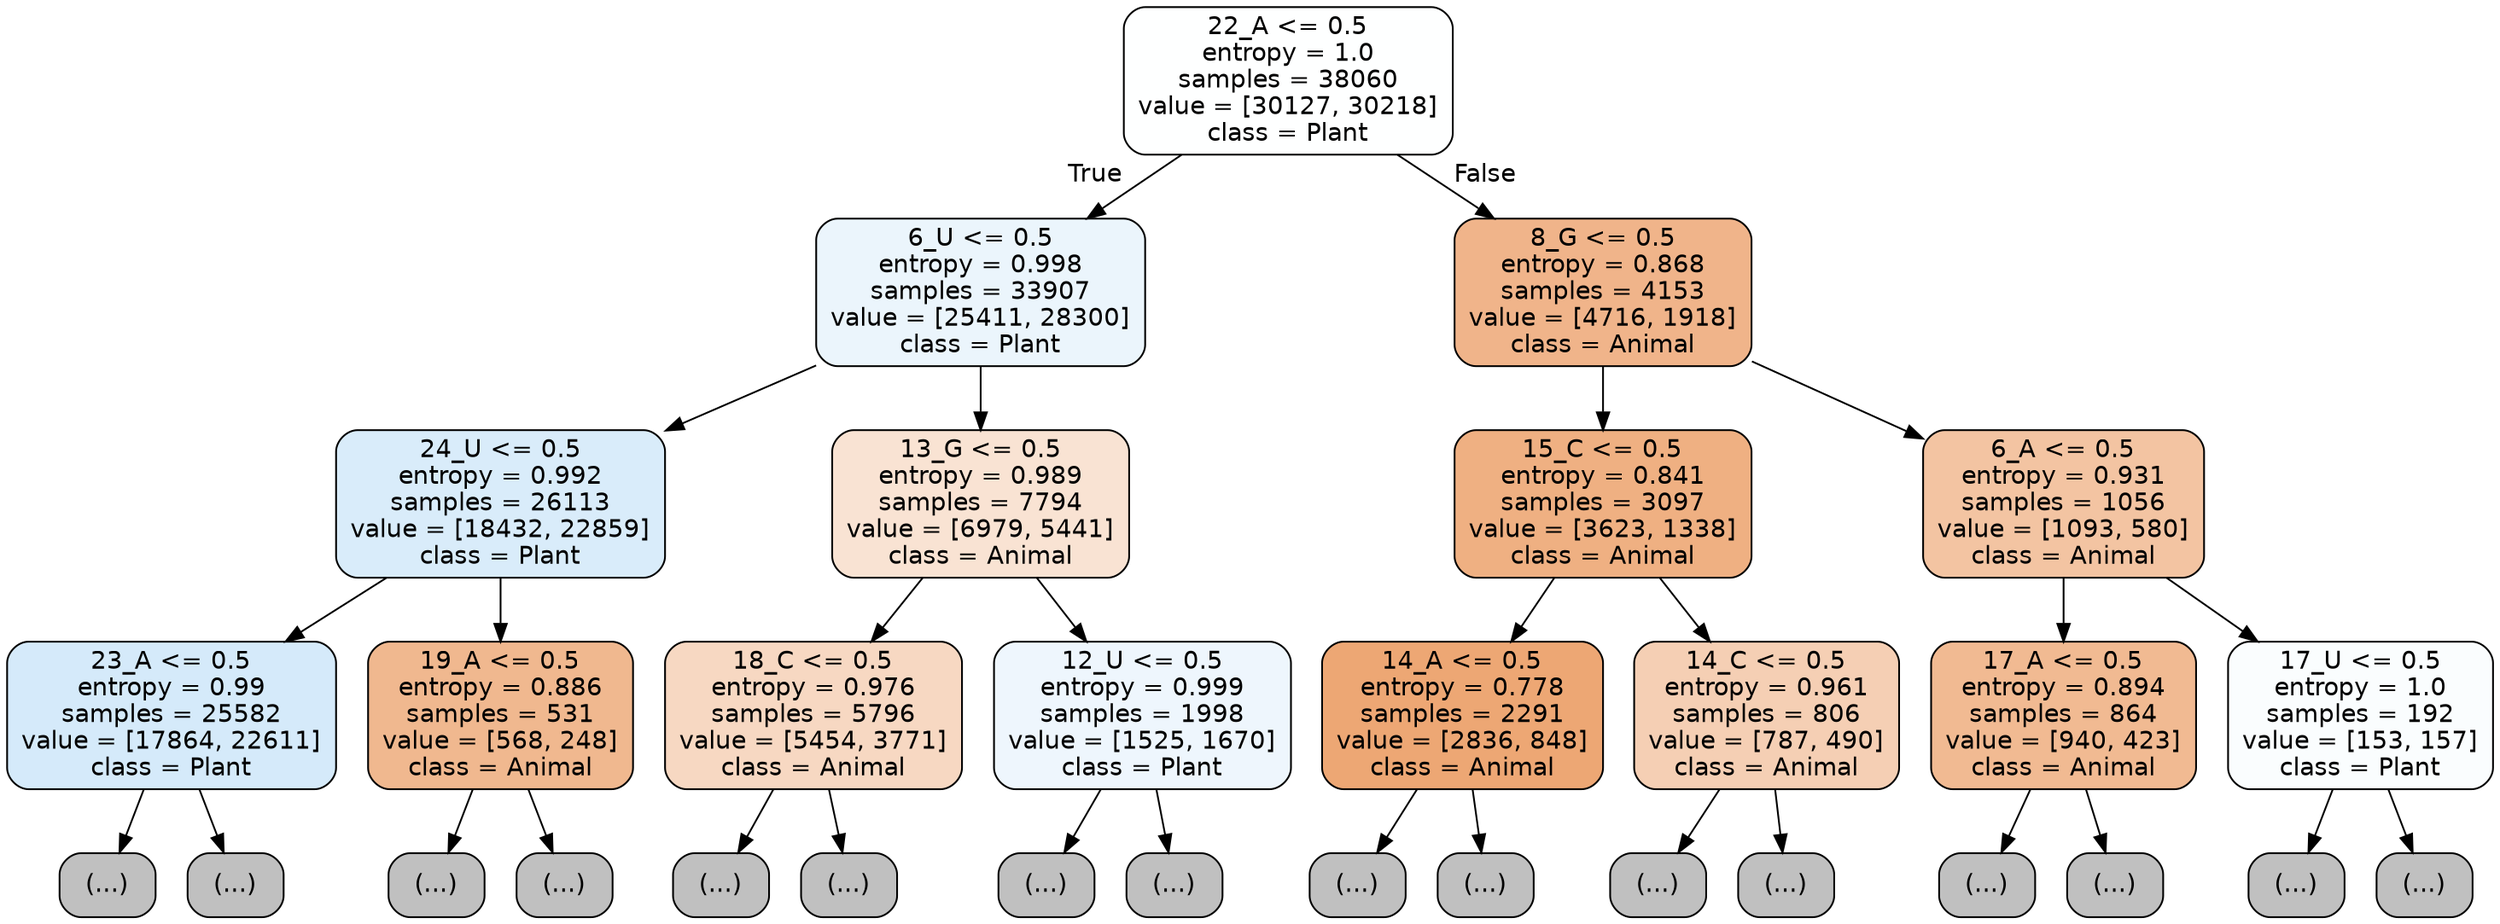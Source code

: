 digraph Tree {
node [shape=box, style="filled, rounded", color="black", fontname="helvetica"] ;
edge [fontname="helvetica"] ;
0 [label="22_A <= 0.5\nentropy = 1.0\nsamples = 38060\nvalue = [30127, 30218]\nclass = Plant", fillcolor="#feffff"] ;
1 [label="6_U <= 0.5\nentropy = 0.998\nsamples = 33907\nvalue = [25411, 28300]\nclass = Plant", fillcolor="#ebf5fc"] ;
0 -> 1 [labeldistance=2.5, labelangle=45, headlabel="True"] ;
2 [label="24_U <= 0.5\nentropy = 0.992\nsamples = 26113\nvalue = [18432, 22859]\nclass = Plant", fillcolor="#d9ecfa"] ;
1 -> 2 ;
3 [label="23_A <= 0.5\nentropy = 0.99\nsamples = 25582\nvalue = [17864, 22611]\nclass = Plant", fillcolor="#d5eafa"] ;
2 -> 3 ;
4 [label="(...)", fillcolor="#C0C0C0"] ;
3 -> 4 ;
10195 [label="(...)", fillcolor="#C0C0C0"] ;
3 -> 10195 ;
10524 [label="19_A <= 0.5\nentropy = 0.886\nsamples = 531\nvalue = [568, 248]\nclass = Animal", fillcolor="#f0b88f"] ;
2 -> 10524 ;
10525 [label="(...)", fillcolor="#C0C0C0"] ;
10524 -> 10525 ;
10698 [label="(...)", fillcolor="#C0C0C0"] ;
10524 -> 10698 ;
10759 [label="13_G <= 0.5\nentropy = 0.989\nsamples = 7794\nvalue = [6979, 5441]\nclass = Animal", fillcolor="#f9e3d3"] ;
1 -> 10759 ;
10760 [label="18_C <= 0.5\nentropy = 0.976\nsamples = 5796\nvalue = [5454, 3771]\nclass = Animal", fillcolor="#f7d8c2"] ;
10759 -> 10760 ;
10761 [label="(...)", fillcolor="#C0C0C0"] ;
10760 -> 10761 ;
13136 [label="(...)", fillcolor="#C0C0C0"] ;
10760 -> 13136 ;
13847 [label="12_U <= 0.5\nentropy = 0.999\nsamples = 1998\nvalue = [1525, 1670]\nclass = Plant", fillcolor="#eef6fd"] ;
10759 -> 13847 ;
13848 [label="(...)", fillcolor="#C0C0C0"] ;
13847 -> 13848 ;
14499 [label="(...)", fillcolor="#C0C0C0"] ;
13847 -> 14499 ;
14930 [label="8_G <= 0.5\nentropy = 0.868\nsamples = 4153\nvalue = [4716, 1918]\nclass = Animal", fillcolor="#f0b48a"] ;
0 -> 14930 [labeldistance=2.5, labelangle=-45, headlabel="False"] ;
14931 [label="15_C <= 0.5\nentropy = 0.841\nsamples = 3097\nvalue = [3623, 1338]\nclass = Animal", fillcolor="#efb082"] ;
14930 -> 14931 ;
14932 [label="14_A <= 0.5\nentropy = 0.778\nsamples = 2291\nvalue = [2836, 848]\nclass = Animal", fillcolor="#eda774"] ;
14931 -> 14932 ;
14933 [label="(...)", fillcolor="#C0C0C0"] ;
14932 -> 14933 ;
15672 [label="(...)", fillcolor="#C0C0C0"] ;
14932 -> 15672 ;
16011 [label="14_C <= 0.5\nentropy = 0.961\nsamples = 806\nvalue = [787, 490]\nclass = Animal", fillcolor="#f5cfb4"] ;
14931 -> 16011 ;
16012 [label="(...)", fillcolor="#C0C0C0"] ;
16011 -> 16012 ;
16305 [label="(...)", fillcolor="#C0C0C0"] ;
16011 -> 16305 ;
16390 [label="6_A <= 0.5\nentropy = 0.931\nsamples = 1056\nvalue = [1093, 580]\nclass = Animal", fillcolor="#f3c4a2"] ;
14930 -> 16390 ;
16391 [label="17_A <= 0.5\nentropy = 0.894\nsamples = 864\nvalue = [940, 423]\nclass = Animal", fillcolor="#f1ba92"] ;
16390 -> 16391 ;
16392 [label="(...)", fillcolor="#C0C0C0"] ;
16391 -> 16392 ;
16685 [label="(...)", fillcolor="#C0C0C0"] ;
16391 -> 16685 ;
16754 [label="17_U <= 0.5\nentropy = 1.0\nsamples = 192\nvalue = [153, 157]\nclass = Plant", fillcolor="#fafdfe"] ;
16390 -> 16754 ;
16755 [label="(...)", fillcolor="#C0C0C0"] ;
16754 -> 16755 ;
16862 [label="(...)", fillcolor="#C0C0C0"] ;
16754 -> 16862 ;
}